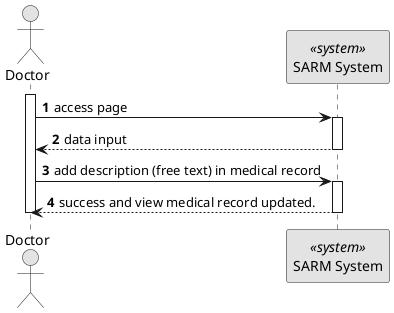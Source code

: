 @startuml 5.1.1
skinparam monochrome true
skinparam packageStyle rectangle
skinparam shadowing false

autonumber

actor "Doctor" as AD
participant "SARM System" as SYS <<system>>

activate AD
AD -> SYS: access page
activate SYS
SYS --> AD : data input
deactivate SYS
AD -> SYS : add description (free text) in medical record
activate SYS
SYS --> AD : success and view medical record updated.

deactivate SYS

deactivate AD



@enduml